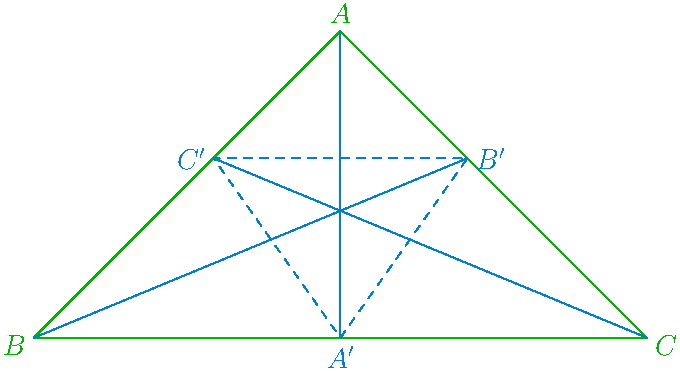 settings.outformat = "png";
defaultpen(fontsize(14pt));
import geometry;

size(12cm);

pair a = (0, 2);
pair b = (-2, 0);
pair c = (2, 0);

triangle t = triangle(a, b, c);
show(La="", Lb="", Lc="", t, 0.7*green);

line bia = bisector(t.VA);
line bib = bisector(t.VB);
line bic = bisector(t.VC);

pair aa = intersectionpoint(bia, line(b, c));
pair bb = intersectionpoint(bib, line(a, c));
pair cc = intersectionpoint(bic, line(a, b));
draw(a -- aa, 0.5*green+0.8*blue);
draw(b -- bb, 0.5*green+0.8*blue);
draw(c -- cc, 0.5*green+0.8*blue);
draw(aa -- bb -- cc -- cycle, 0.5*green+0.8*blue+dashed);
label("$A'$", aa, align=S, 0.5*green+0.8*blue);
label("$B'$", bb, align=E, 0.5*green+0.8*blue);
label("$C'$", cc, align=W, 0.5*green+0.8*blue);

